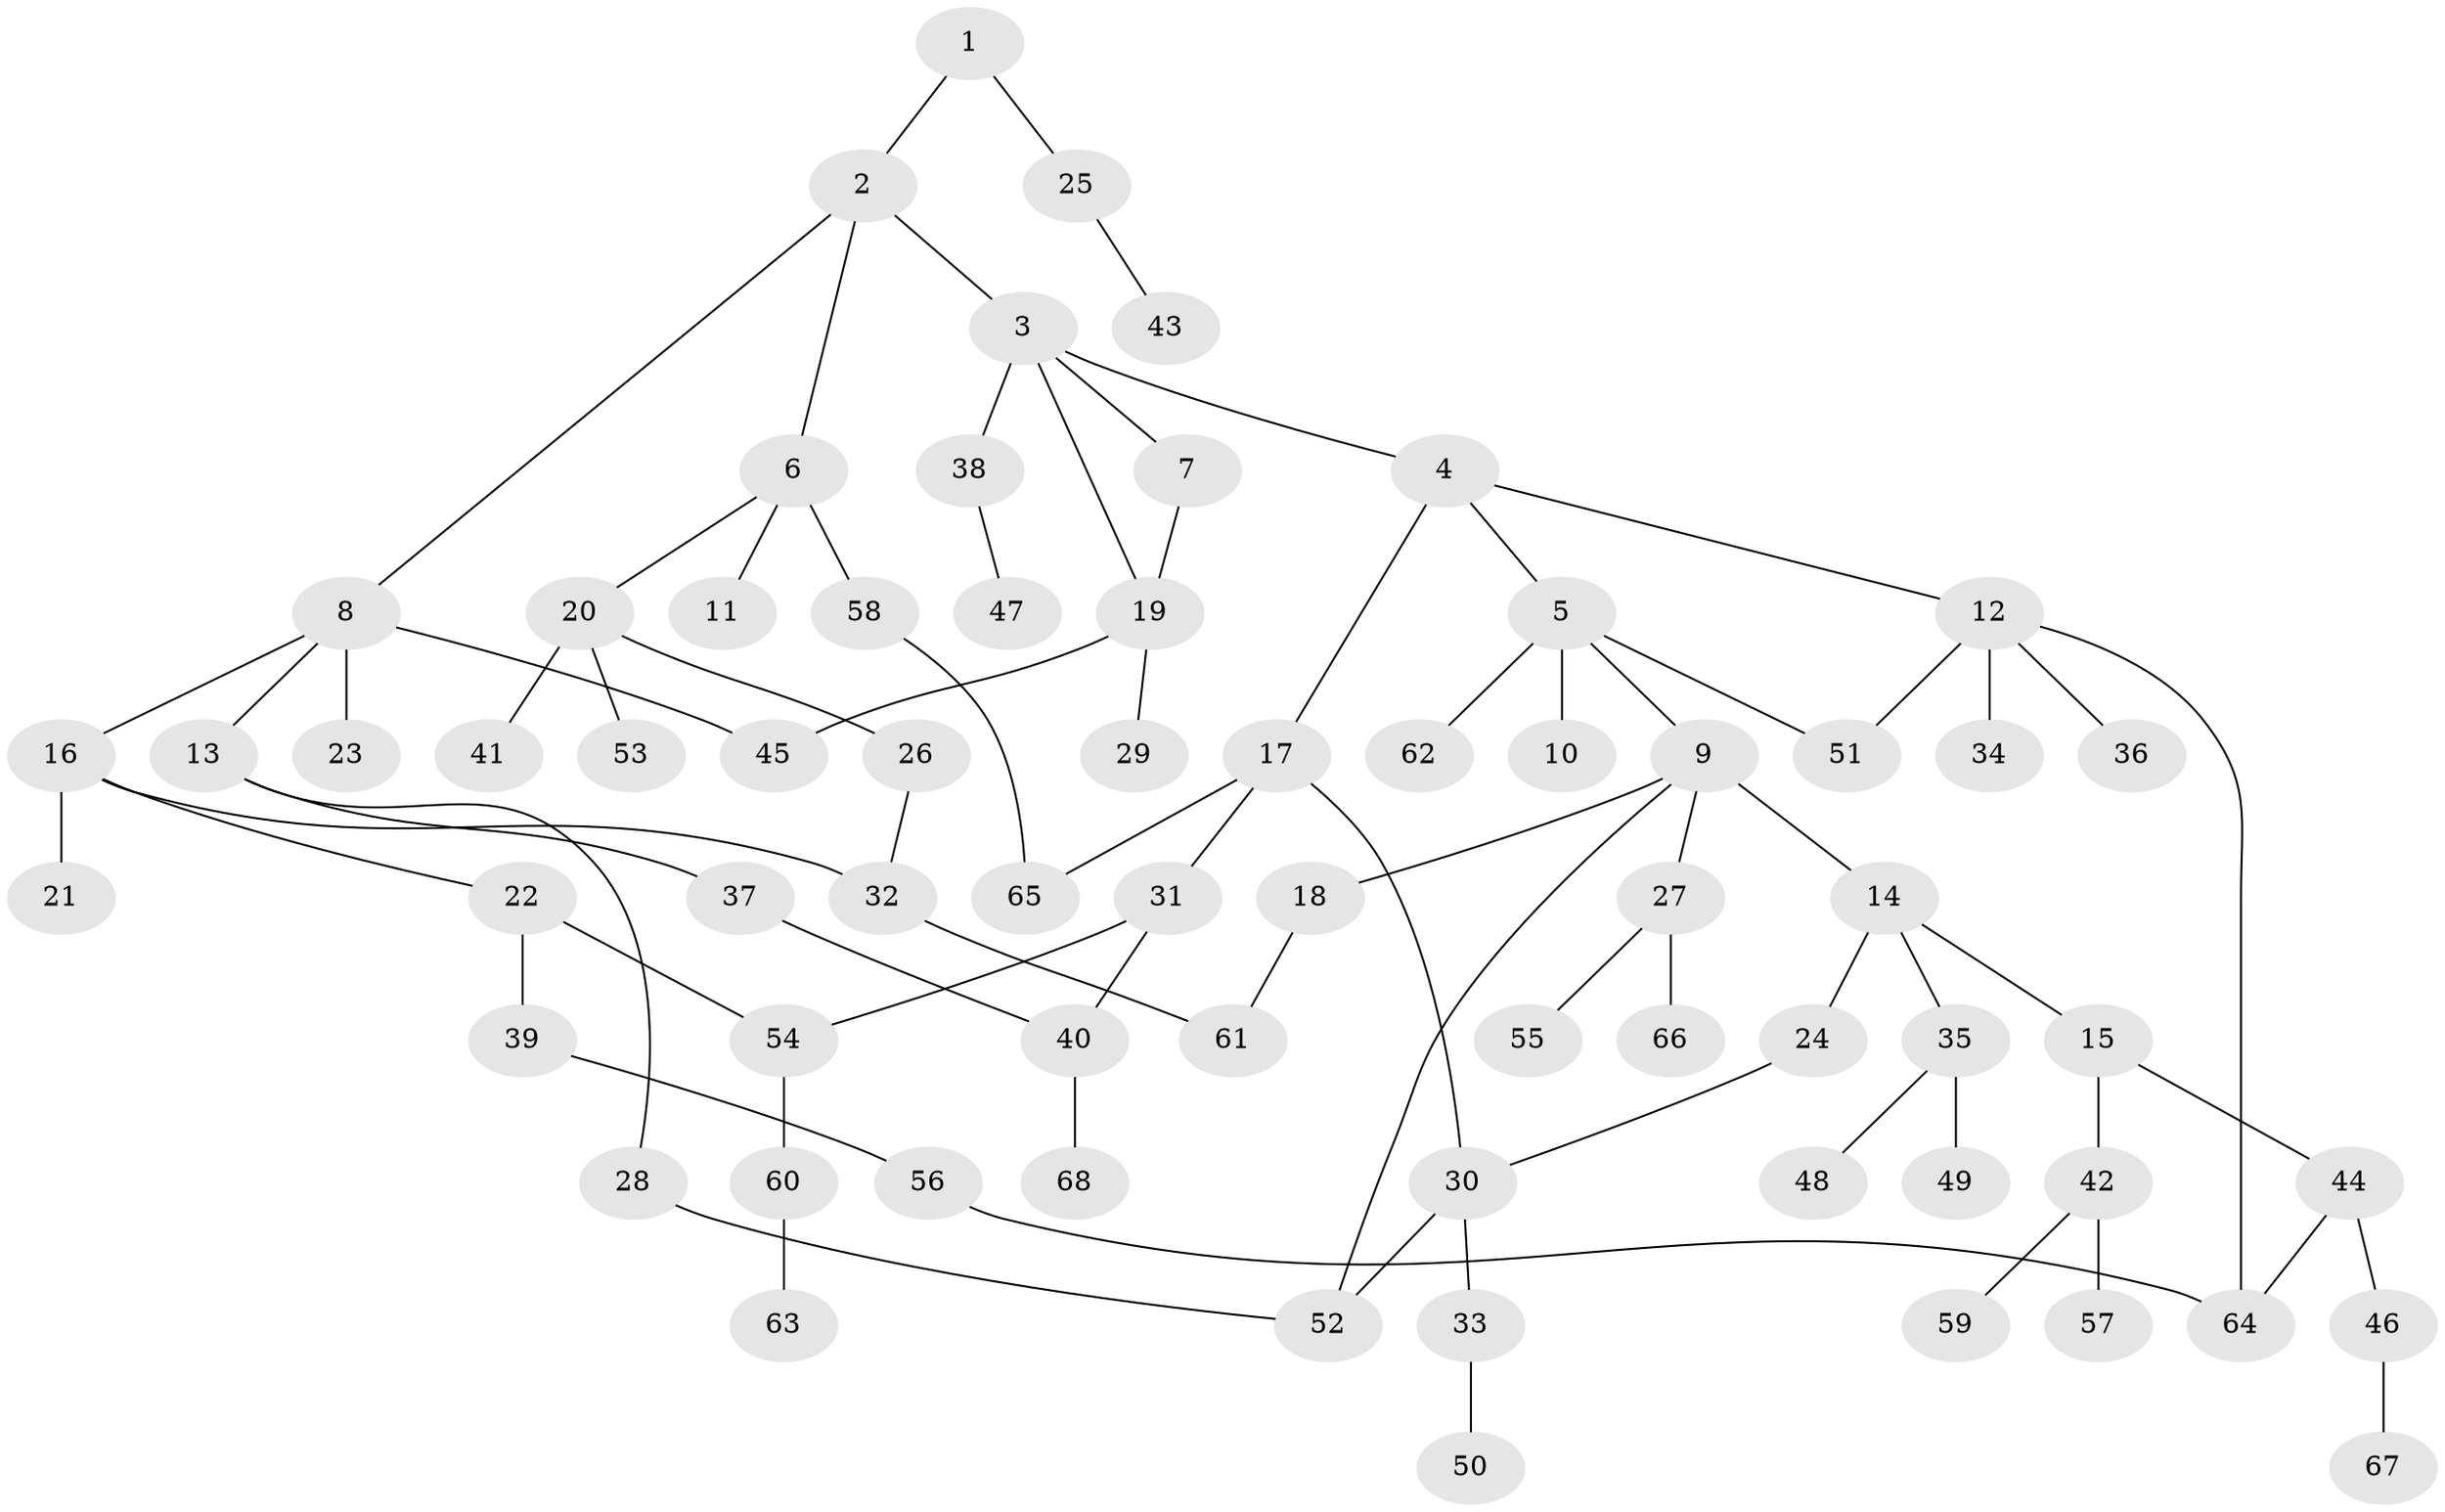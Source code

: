 // Generated by graph-tools (version 1.1) at 2025/34/03/09/25 02:34:07]
// undirected, 68 vertices, 80 edges
graph export_dot {
graph [start="1"]
  node [color=gray90,style=filled];
  1;
  2;
  3;
  4;
  5;
  6;
  7;
  8;
  9;
  10;
  11;
  12;
  13;
  14;
  15;
  16;
  17;
  18;
  19;
  20;
  21;
  22;
  23;
  24;
  25;
  26;
  27;
  28;
  29;
  30;
  31;
  32;
  33;
  34;
  35;
  36;
  37;
  38;
  39;
  40;
  41;
  42;
  43;
  44;
  45;
  46;
  47;
  48;
  49;
  50;
  51;
  52;
  53;
  54;
  55;
  56;
  57;
  58;
  59;
  60;
  61;
  62;
  63;
  64;
  65;
  66;
  67;
  68;
  1 -- 2;
  1 -- 25;
  2 -- 3;
  2 -- 6;
  2 -- 8;
  3 -- 4;
  3 -- 7;
  3 -- 38;
  3 -- 19;
  4 -- 5;
  4 -- 12;
  4 -- 17;
  5 -- 9;
  5 -- 10;
  5 -- 51;
  5 -- 62;
  6 -- 11;
  6 -- 20;
  6 -- 58;
  7 -- 19;
  8 -- 13;
  8 -- 16;
  8 -- 23;
  8 -- 45;
  9 -- 14;
  9 -- 18;
  9 -- 27;
  9 -- 52;
  12 -- 34;
  12 -- 36;
  12 -- 51;
  12 -- 64;
  13 -- 28;
  13 -- 37;
  14 -- 15;
  14 -- 24;
  14 -- 35;
  15 -- 42;
  15 -- 44;
  16 -- 21;
  16 -- 22;
  16 -- 32;
  17 -- 31;
  17 -- 65;
  17 -- 30;
  18 -- 61;
  19 -- 29;
  19 -- 45;
  20 -- 26;
  20 -- 41;
  20 -- 53;
  22 -- 39;
  22 -- 54;
  24 -- 30;
  25 -- 43;
  26 -- 32;
  27 -- 55;
  27 -- 66;
  28 -- 52;
  30 -- 33;
  30 -- 52;
  31 -- 40;
  31 -- 54;
  32 -- 61;
  33 -- 50;
  35 -- 48;
  35 -- 49;
  37 -- 40;
  38 -- 47;
  39 -- 56;
  40 -- 68;
  42 -- 57;
  42 -- 59;
  44 -- 46;
  44 -- 64;
  46 -- 67;
  54 -- 60;
  56 -- 64;
  58 -- 65;
  60 -- 63;
}
